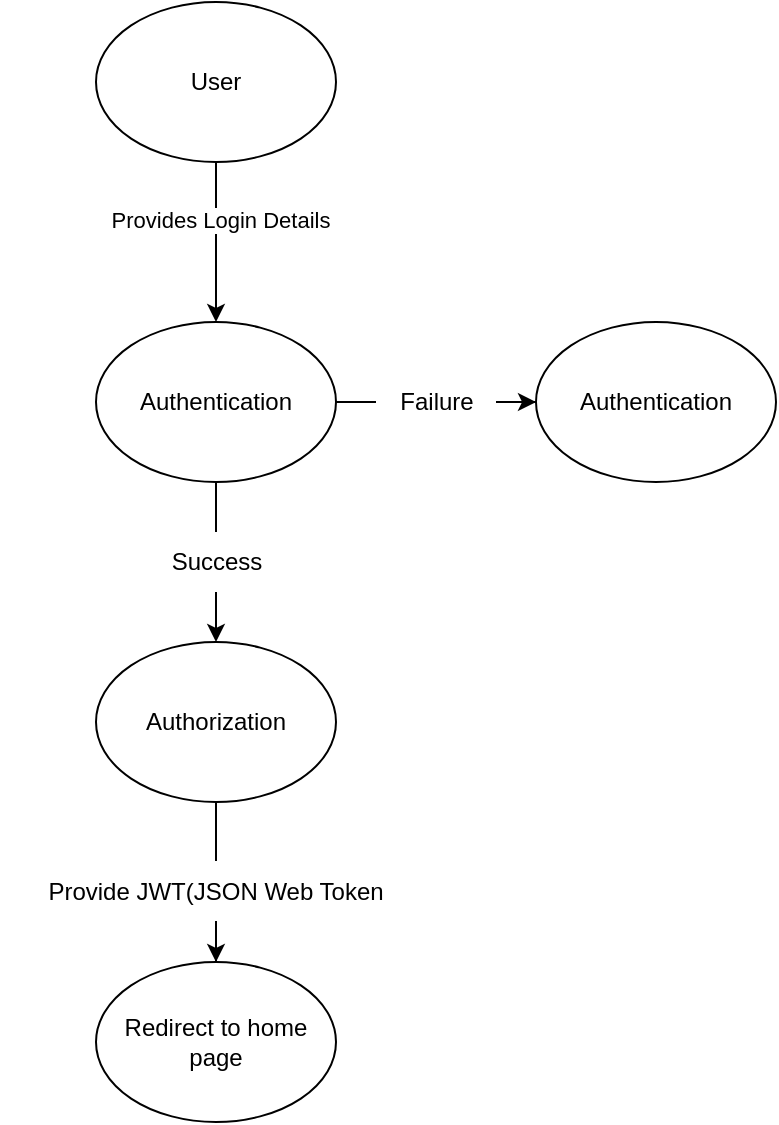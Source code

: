 <mxfile version="20.3.0" type="github">
  <diagram id="C5RBs43oDa-KdzZeNtuy" name="Page-1">
    <mxGraphModel dx="1422" dy="744" grid="1" gridSize="10" guides="1" tooltips="1" connect="1" arrows="1" fold="1" page="1" pageScale="1" pageWidth="827" pageHeight="1169" math="0" shadow="0">
      <root>
        <mxCell id="WIyWlLk6GJQsqaUBKTNV-0" />
        <mxCell id="WIyWlLk6GJQsqaUBKTNV-1" parent="WIyWlLk6GJQsqaUBKTNV-0" />
        <mxCell id="YSR7lxGZUGIpFEKTj-Dr-3" value="" style="edgeStyle=orthogonalEdgeStyle;rounded=0;orthogonalLoop=1;jettySize=auto;html=1;" edge="1" parent="WIyWlLk6GJQsqaUBKTNV-1" source="YSR7lxGZUGIpFEKTj-Dr-0" target="YSR7lxGZUGIpFEKTj-Dr-2">
          <mxGeometry relative="1" as="geometry" />
        </mxCell>
        <mxCell id="YSR7lxGZUGIpFEKTj-Dr-5" value="Provides Login Details" style="edgeLabel;html=1;align=center;verticalAlign=middle;resizable=0;points=[];" vertex="1" connectable="0" parent="YSR7lxGZUGIpFEKTj-Dr-3">
          <mxGeometry x="-0.275" y="2" relative="1" as="geometry">
            <mxPoint as="offset" />
          </mxGeometry>
        </mxCell>
        <mxCell id="YSR7lxGZUGIpFEKTj-Dr-0" value="User " style="ellipse;whiteSpace=wrap;html=1;" vertex="1" parent="WIyWlLk6GJQsqaUBKTNV-1">
          <mxGeometry x="350" y="140" width="120" height="80" as="geometry" />
        </mxCell>
        <mxCell id="YSR7lxGZUGIpFEKTj-Dr-9" value="" style="edgeStyle=orthogonalEdgeStyle;rounded=0;orthogonalLoop=1;jettySize=auto;html=1;startArrow=none;" edge="1" parent="WIyWlLk6GJQsqaUBKTNV-1" source="YSR7lxGZUGIpFEKTj-Dr-10" target="YSR7lxGZUGIpFEKTj-Dr-8">
          <mxGeometry relative="1" as="geometry" />
        </mxCell>
        <mxCell id="YSR7lxGZUGIpFEKTj-Dr-13" value="" style="edgeStyle=orthogonalEdgeStyle;rounded=0;orthogonalLoop=1;jettySize=auto;html=1;startArrow=none;" edge="1" parent="WIyWlLk6GJQsqaUBKTNV-1" source="YSR7lxGZUGIpFEKTj-Dr-14" target="YSR7lxGZUGIpFEKTj-Dr-12">
          <mxGeometry relative="1" as="geometry" />
        </mxCell>
        <mxCell id="YSR7lxGZUGIpFEKTj-Dr-2" value="Authentication" style="ellipse;whiteSpace=wrap;html=1;" vertex="1" parent="WIyWlLk6GJQsqaUBKTNV-1">
          <mxGeometry x="350" y="300" width="120" height="80" as="geometry" />
        </mxCell>
        <mxCell id="YSR7lxGZUGIpFEKTj-Dr-8" value="Authentication" style="ellipse;whiteSpace=wrap;html=1;" vertex="1" parent="WIyWlLk6GJQsqaUBKTNV-1">
          <mxGeometry x="570" y="300" width="120" height="80" as="geometry" />
        </mxCell>
        <mxCell id="YSR7lxGZUGIpFEKTj-Dr-10" value="Failure" style="text;html=1;align=center;verticalAlign=middle;resizable=0;points=[];autosize=1;strokeColor=none;fillColor=none;" vertex="1" parent="WIyWlLk6GJQsqaUBKTNV-1">
          <mxGeometry x="490" y="325" width="60" height="30" as="geometry" />
        </mxCell>
        <mxCell id="YSR7lxGZUGIpFEKTj-Dr-11" value="" style="edgeStyle=orthogonalEdgeStyle;rounded=0;orthogonalLoop=1;jettySize=auto;html=1;endArrow=none;" edge="1" parent="WIyWlLk6GJQsqaUBKTNV-1" source="YSR7lxGZUGIpFEKTj-Dr-2" target="YSR7lxGZUGIpFEKTj-Dr-10">
          <mxGeometry relative="1" as="geometry">
            <mxPoint x="470" y="340" as="sourcePoint" />
            <mxPoint x="550" y="340" as="targetPoint" />
          </mxGeometry>
        </mxCell>
        <mxCell id="YSR7lxGZUGIpFEKTj-Dr-17" value="" style="edgeStyle=orthogonalEdgeStyle;rounded=0;orthogonalLoop=1;jettySize=auto;html=1;startArrow=none;" edge="1" parent="WIyWlLk6GJQsqaUBKTNV-1" source="YSR7lxGZUGIpFEKTj-Dr-18" target="YSR7lxGZUGIpFEKTj-Dr-16">
          <mxGeometry relative="1" as="geometry" />
        </mxCell>
        <mxCell id="YSR7lxGZUGIpFEKTj-Dr-12" value="Authorization" style="ellipse;whiteSpace=wrap;html=1;" vertex="1" parent="WIyWlLk6GJQsqaUBKTNV-1">
          <mxGeometry x="350" y="460" width="120" height="80" as="geometry" />
        </mxCell>
        <mxCell id="YSR7lxGZUGIpFEKTj-Dr-14" value="Success" style="text;html=1;align=center;verticalAlign=middle;resizable=0;points=[];autosize=1;strokeColor=none;fillColor=none;" vertex="1" parent="WIyWlLk6GJQsqaUBKTNV-1">
          <mxGeometry x="375" y="405" width="70" height="30" as="geometry" />
        </mxCell>
        <mxCell id="YSR7lxGZUGIpFEKTj-Dr-15" value="" style="edgeStyle=orthogonalEdgeStyle;rounded=0;orthogonalLoop=1;jettySize=auto;html=1;endArrow=none;" edge="1" parent="WIyWlLk6GJQsqaUBKTNV-1" source="YSR7lxGZUGIpFEKTj-Dr-2" target="YSR7lxGZUGIpFEKTj-Dr-14">
          <mxGeometry relative="1" as="geometry">
            <mxPoint x="410" y="380" as="sourcePoint" />
            <mxPoint x="410" y="460" as="targetPoint" />
          </mxGeometry>
        </mxCell>
        <mxCell id="YSR7lxGZUGIpFEKTj-Dr-16" value="&lt;div&gt;Redirect to home page &lt;/div&gt;" style="ellipse;whiteSpace=wrap;html=1;" vertex="1" parent="WIyWlLk6GJQsqaUBKTNV-1">
          <mxGeometry x="350" y="620" width="120" height="80" as="geometry" />
        </mxCell>
        <mxCell id="YSR7lxGZUGIpFEKTj-Dr-18" value="Provide JWT(JSON Web Token" style="text;html=1;strokeColor=none;fillColor=none;align=center;verticalAlign=middle;whiteSpace=wrap;rounded=0;" vertex="1" parent="WIyWlLk6GJQsqaUBKTNV-1">
          <mxGeometry x="302" y="569.5" width="216" height="30" as="geometry" />
        </mxCell>
        <mxCell id="YSR7lxGZUGIpFEKTj-Dr-19" value="" style="edgeStyle=orthogonalEdgeStyle;rounded=0;orthogonalLoop=1;jettySize=auto;html=1;endArrow=none;" edge="1" parent="WIyWlLk6GJQsqaUBKTNV-1" source="YSR7lxGZUGIpFEKTj-Dr-12" target="YSR7lxGZUGIpFEKTj-Dr-18">
          <mxGeometry relative="1" as="geometry">
            <mxPoint x="410" y="540" as="sourcePoint" />
            <mxPoint x="410" y="620" as="targetPoint" />
          </mxGeometry>
        </mxCell>
      </root>
    </mxGraphModel>
  </diagram>
</mxfile>
